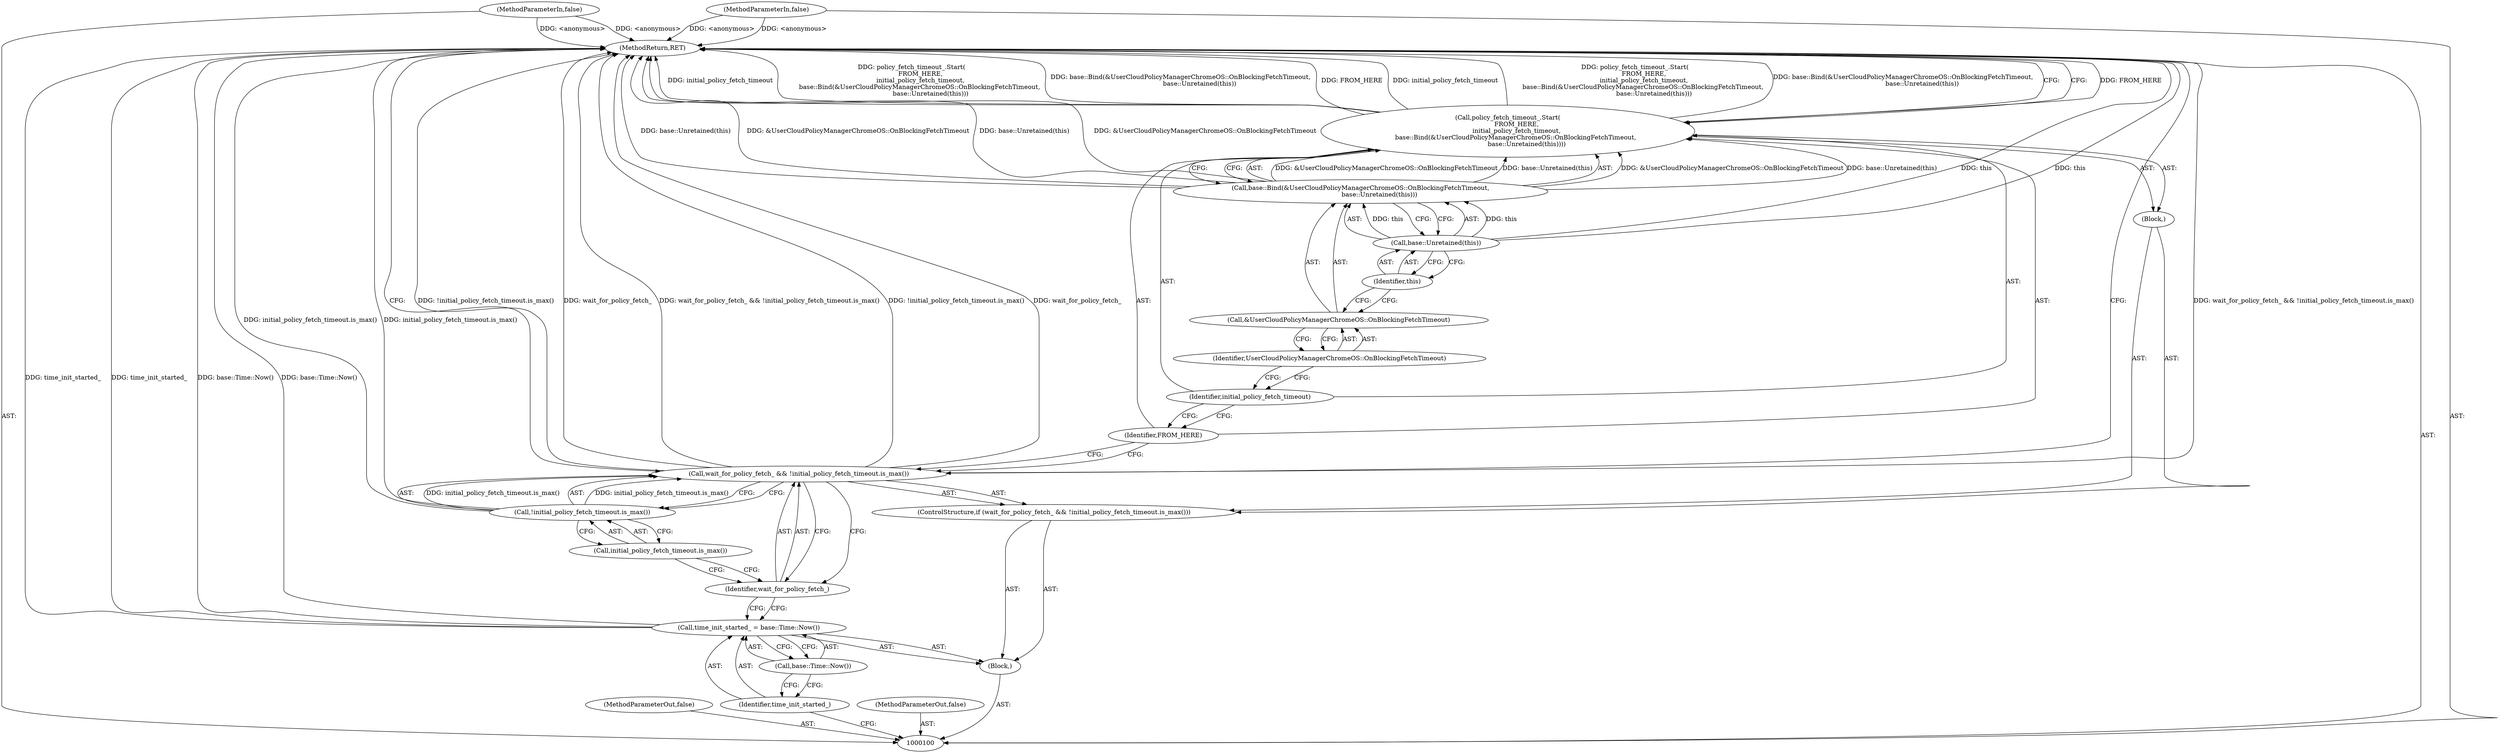 digraph "0_Chrome_9fd9d629fcf836bb0d6210015d33a299cf6bca34" {
"1000101" [label="(MethodParameterIn,false)"];
"1000166" [label="(MethodParameterOut,false)"];
"1000102" [label="(MethodParameterIn,false)"];
"1000167" [label="(MethodParameterOut,false)"];
"1000103" [label="(Block,)"];
"1000121" [label="(MethodReturn,RET)"];
"1000106" [label="(Call,base::Time::Now())"];
"1000104" [label="(Call,time_init_started_ = base::Time::Now())"];
"1000105" [label="(Identifier,time_init_started_)"];
"1000107" [label="(ControlStructure,if (wait_for_policy_fetch_ && !initial_policy_fetch_timeout.is_max()))"];
"1000110" [label="(Call,!initial_policy_fetch_timeout.is_max())"];
"1000111" [label="(Call,initial_policy_fetch_timeout.is_max())"];
"1000108" [label="(Call,wait_for_policy_fetch_ && !initial_policy_fetch_timeout.is_max())"];
"1000109" [label="(Identifier,wait_for_policy_fetch_)"];
"1000112" [label="(Block,)"];
"1000113" [label="(Call,policy_fetch_timeout_.Start(\n         FROM_HERE,\n         initial_policy_fetch_timeout,\n        base::Bind(&UserCloudPolicyManagerChromeOS::OnBlockingFetchTimeout,\n                   base::Unretained(this))))"];
"1000114" [label="(Identifier,FROM_HERE)"];
"1000115" [label="(Identifier,initial_policy_fetch_timeout)"];
"1000117" [label="(Call,&UserCloudPolicyManagerChromeOS::OnBlockingFetchTimeout)"];
"1000118" [label="(Identifier,UserCloudPolicyManagerChromeOS::OnBlockingFetchTimeout)"];
"1000116" [label="(Call,base::Bind(&UserCloudPolicyManagerChromeOS::OnBlockingFetchTimeout,\n                   base::Unretained(this)))"];
"1000119" [label="(Call,base::Unretained(this))"];
"1000120" [label="(Identifier,this)"];
"1000101" -> "1000100"  [label="AST: "];
"1000101" -> "1000121"  [label="DDG: <anonymous>"];
"1000166" -> "1000100"  [label="AST: "];
"1000102" -> "1000100"  [label="AST: "];
"1000102" -> "1000121"  [label="DDG: <anonymous>"];
"1000167" -> "1000100"  [label="AST: "];
"1000103" -> "1000100"  [label="AST: "];
"1000104" -> "1000103"  [label="AST: "];
"1000107" -> "1000103"  [label="AST: "];
"1000121" -> "1000100"  [label="AST: "];
"1000121" -> "1000113"  [label="CFG: "];
"1000121" -> "1000108"  [label="CFG: "];
"1000116" -> "1000121"  [label="DDG: &UserCloudPolicyManagerChromeOS::OnBlockingFetchTimeout"];
"1000116" -> "1000121"  [label="DDG: base::Unretained(this)"];
"1000108" -> "1000121"  [label="DDG: wait_for_policy_fetch_ && !initial_policy_fetch_timeout.is_max()"];
"1000108" -> "1000121"  [label="DDG: !initial_policy_fetch_timeout.is_max()"];
"1000108" -> "1000121"  [label="DDG: wait_for_policy_fetch_"];
"1000104" -> "1000121"  [label="DDG: time_init_started_"];
"1000104" -> "1000121"  [label="DDG: base::Time::Now()"];
"1000113" -> "1000121"  [label="DDG: FROM_HERE"];
"1000113" -> "1000121"  [label="DDG: initial_policy_fetch_timeout"];
"1000113" -> "1000121"  [label="DDG: policy_fetch_timeout_.Start(\n         FROM_HERE,\n         initial_policy_fetch_timeout,\n        base::Bind(&UserCloudPolicyManagerChromeOS::OnBlockingFetchTimeout,\n                   base::Unretained(this)))"];
"1000113" -> "1000121"  [label="DDG: base::Bind(&UserCloudPolicyManagerChromeOS::OnBlockingFetchTimeout,\n                   base::Unretained(this))"];
"1000102" -> "1000121"  [label="DDG: <anonymous>"];
"1000101" -> "1000121"  [label="DDG: <anonymous>"];
"1000119" -> "1000121"  [label="DDG: this"];
"1000110" -> "1000121"  [label="DDG: initial_policy_fetch_timeout.is_max()"];
"1000106" -> "1000104"  [label="AST: "];
"1000106" -> "1000105"  [label="CFG: "];
"1000104" -> "1000106"  [label="CFG: "];
"1000104" -> "1000103"  [label="AST: "];
"1000104" -> "1000106"  [label="CFG: "];
"1000105" -> "1000104"  [label="AST: "];
"1000106" -> "1000104"  [label="AST: "];
"1000109" -> "1000104"  [label="CFG: "];
"1000104" -> "1000121"  [label="DDG: time_init_started_"];
"1000104" -> "1000121"  [label="DDG: base::Time::Now()"];
"1000105" -> "1000104"  [label="AST: "];
"1000105" -> "1000100"  [label="CFG: "];
"1000106" -> "1000105"  [label="CFG: "];
"1000107" -> "1000103"  [label="AST: "];
"1000108" -> "1000107"  [label="AST: "];
"1000112" -> "1000107"  [label="AST: "];
"1000110" -> "1000108"  [label="AST: "];
"1000110" -> "1000111"  [label="CFG: "];
"1000111" -> "1000110"  [label="AST: "];
"1000108" -> "1000110"  [label="CFG: "];
"1000110" -> "1000121"  [label="DDG: initial_policy_fetch_timeout.is_max()"];
"1000110" -> "1000108"  [label="DDG: initial_policy_fetch_timeout.is_max()"];
"1000111" -> "1000110"  [label="AST: "];
"1000111" -> "1000109"  [label="CFG: "];
"1000110" -> "1000111"  [label="CFG: "];
"1000108" -> "1000107"  [label="AST: "];
"1000108" -> "1000109"  [label="CFG: "];
"1000108" -> "1000110"  [label="CFG: "];
"1000109" -> "1000108"  [label="AST: "];
"1000110" -> "1000108"  [label="AST: "];
"1000114" -> "1000108"  [label="CFG: "];
"1000121" -> "1000108"  [label="CFG: "];
"1000108" -> "1000121"  [label="DDG: wait_for_policy_fetch_ && !initial_policy_fetch_timeout.is_max()"];
"1000108" -> "1000121"  [label="DDG: !initial_policy_fetch_timeout.is_max()"];
"1000108" -> "1000121"  [label="DDG: wait_for_policy_fetch_"];
"1000110" -> "1000108"  [label="DDG: initial_policy_fetch_timeout.is_max()"];
"1000109" -> "1000108"  [label="AST: "];
"1000109" -> "1000104"  [label="CFG: "];
"1000111" -> "1000109"  [label="CFG: "];
"1000108" -> "1000109"  [label="CFG: "];
"1000112" -> "1000107"  [label="AST: "];
"1000113" -> "1000112"  [label="AST: "];
"1000113" -> "1000112"  [label="AST: "];
"1000113" -> "1000116"  [label="CFG: "];
"1000114" -> "1000113"  [label="AST: "];
"1000115" -> "1000113"  [label="AST: "];
"1000116" -> "1000113"  [label="AST: "];
"1000121" -> "1000113"  [label="CFG: "];
"1000113" -> "1000121"  [label="DDG: FROM_HERE"];
"1000113" -> "1000121"  [label="DDG: initial_policy_fetch_timeout"];
"1000113" -> "1000121"  [label="DDG: policy_fetch_timeout_.Start(\n         FROM_HERE,\n         initial_policy_fetch_timeout,\n        base::Bind(&UserCloudPolicyManagerChromeOS::OnBlockingFetchTimeout,\n                   base::Unretained(this)))"];
"1000113" -> "1000121"  [label="DDG: base::Bind(&UserCloudPolicyManagerChromeOS::OnBlockingFetchTimeout,\n                   base::Unretained(this))"];
"1000116" -> "1000113"  [label="DDG: &UserCloudPolicyManagerChromeOS::OnBlockingFetchTimeout"];
"1000116" -> "1000113"  [label="DDG: base::Unretained(this)"];
"1000114" -> "1000113"  [label="AST: "];
"1000114" -> "1000108"  [label="CFG: "];
"1000115" -> "1000114"  [label="CFG: "];
"1000115" -> "1000113"  [label="AST: "];
"1000115" -> "1000114"  [label="CFG: "];
"1000118" -> "1000115"  [label="CFG: "];
"1000117" -> "1000116"  [label="AST: "];
"1000117" -> "1000118"  [label="CFG: "];
"1000118" -> "1000117"  [label="AST: "];
"1000120" -> "1000117"  [label="CFG: "];
"1000118" -> "1000117"  [label="AST: "];
"1000118" -> "1000115"  [label="CFG: "];
"1000117" -> "1000118"  [label="CFG: "];
"1000116" -> "1000113"  [label="AST: "];
"1000116" -> "1000119"  [label="CFG: "];
"1000117" -> "1000116"  [label="AST: "];
"1000119" -> "1000116"  [label="AST: "];
"1000113" -> "1000116"  [label="CFG: "];
"1000116" -> "1000121"  [label="DDG: &UserCloudPolicyManagerChromeOS::OnBlockingFetchTimeout"];
"1000116" -> "1000121"  [label="DDG: base::Unretained(this)"];
"1000116" -> "1000113"  [label="DDG: &UserCloudPolicyManagerChromeOS::OnBlockingFetchTimeout"];
"1000116" -> "1000113"  [label="DDG: base::Unretained(this)"];
"1000119" -> "1000116"  [label="DDG: this"];
"1000119" -> "1000116"  [label="AST: "];
"1000119" -> "1000120"  [label="CFG: "];
"1000120" -> "1000119"  [label="AST: "];
"1000116" -> "1000119"  [label="CFG: "];
"1000119" -> "1000121"  [label="DDG: this"];
"1000119" -> "1000116"  [label="DDG: this"];
"1000120" -> "1000119"  [label="AST: "];
"1000120" -> "1000117"  [label="CFG: "];
"1000119" -> "1000120"  [label="CFG: "];
}
